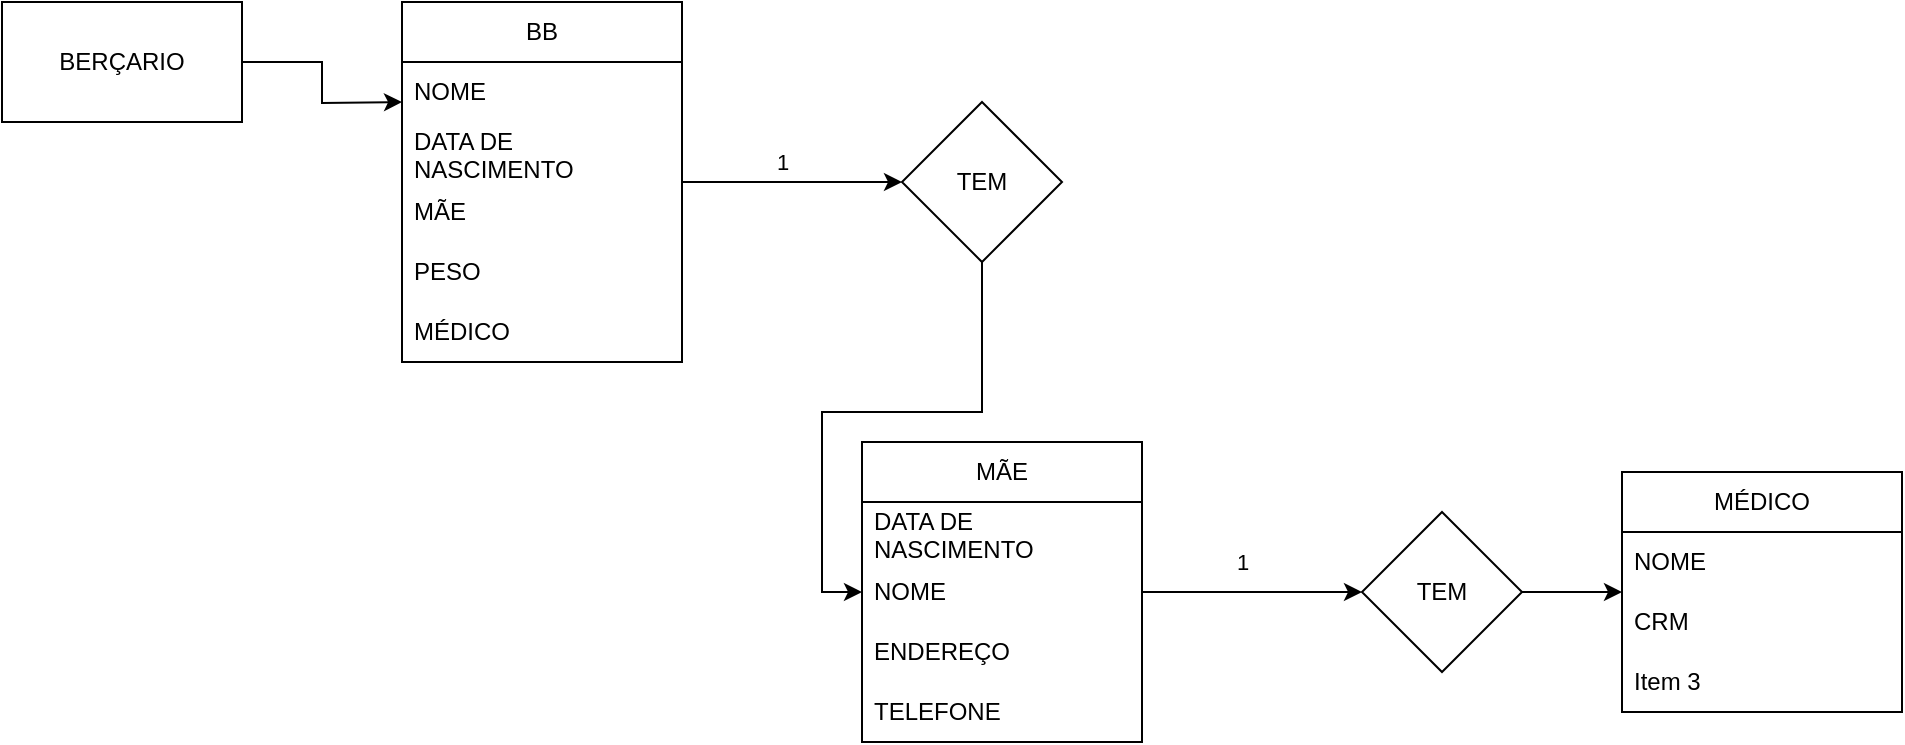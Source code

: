 <mxfile version="21.6.9" type="github">
  <diagram id="R2lEEEUBdFMjLlhIrx00" name="Page-1">
    <mxGraphModel dx="2284" dy="644" grid="1" gridSize="10" guides="1" tooltips="1" connect="1" arrows="1" fold="1" page="1" pageScale="1" pageWidth="850" pageHeight="1100" math="0" shadow="0" extFonts="Permanent Marker^https://fonts.googleapis.com/css?family=Permanent+Marker">
      <root>
        <mxCell id="0" />
        <mxCell id="1" parent="0" />
        <mxCell id="C0YOq0TceAwWxVwA72IL-6" value="" style="edgeStyle=orthogonalEdgeStyle;rounded=0;orthogonalLoop=1;jettySize=auto;html=1;" edge="1" parent="1" source="C0YOq0TceAwWxVwA72IL-1">
          <mxGeometry relative="1" as="geometry">
            <mxPoint x="100" y="100" as="targetPoint" />
          </mxGeometry>
        </mxCell>
        <mxCell id="C0YOq0TceAwWxVwA72IL-1" value="BERÇARIO" style="rounded=0;whiteSpace=wrap;html=1;" vertex="1" parent="1">
          <mxGeometry x="-100" y="50" width="120" height="60" as="geometry" />
        </mxCell>
        <mxCell id="C0YOq0TceAwWxVwA72IL-38" value="1" style="edgeStyle=orthogonalEdgeStyle;rounded=0;orthogonalLoop=1;jettySize=auto;html=1;" edge="1" parent="1" source="C0YOq0TceAwWxVwA72IL-8" target="C0YOq0TceAwWxVwA72IL-17">
          <mxGeometry x="-0.091" y="10" relative="1" as="geometry">
            <mxPoint as="offset" />
          </mxGeometry>
        </mxCell>
        <mxCell id="C0YOq0TceAwWxVwA72IL-8" value="BB" style="swimlane;fontStyle=0;childLayout=stackLayout;horizontal=1;startSize=30;horizontalStack=0;resizeParent=1;resizeParentMax=0;resizeLast=0;collapsible=1;marginBottom=0;whiteSpace=wrap;html=1;" vertex="1" parent="1">
          <mxGeometry x="100" y="50" width="140" height="180" as="geometry" />
        </mxCell>
        <mxCell id="C0YOq0TceAwWxVwA72IL-10" value="NOME" style="text;strokeColor=none;fillColor=none;align=left;verticalAlign=middle;spacingLeft=4;spacingRight=4;overflow=hidden;points=[[0,0.5],[1,0.5]];portConstraint=eastwest;rotatable=0;whiteSpace=wrap;html=1;" vertex="1" parent="C0YOq0TceAwWxVwA72IL-8">
          <mxGeometry y="30" width="140" height="30" as="geometry" />
        </mxCell>
        <mxCell id="C0YOq0TceAwWxVwA72IL-14" value="DATA DE NASCIMENTO" style="text;strokeColor=none;fillColor=none;align=left;verticalAlign=middle;spacingLeft=4;spacingRight=4;overflow=hidden;points=[[0,0.5],[1,0.5]];portConstraint=eastwest;rotatable=0;whiteSpace=wrap;html=1;" vertex="1" parent="C0YOq0TceAwWxVwA72IL-8">
          <mxGeometry y="60" width="140" height="30" as="geometry" />
        </mxCell>
        <mxCell id="C0YOq0TceAwWxVwA72IL-11" value="MÃE" style="text;strokeColor=none;fillColor=none;align=left;verticalAlign=middle;spacingLeft=4;spacingRight=4;overflow=hidden;points=[[0,0.5],[1,0.5]];portConstraint=eastwest;rotatable=0;whiteSpace=wrap;html=1;" vertex="1" parent="C0YOq0TceAwWxVwA72IL-8">
          <mxGeometry y="90" width="140" height="30" as="geometry" />
        </mxCell>
        <mxCell id="C0YOq0TceAwWxVwA72IL-13" value="PESO" style="text;strokeColor=none;fillColor=none;align=left;verticalAlign=middle;spacingLeft=4;spacingRight=4;overflow=hidden;points=[[0,0.5],[1,0.5]];portConstraint=eastwest;rotatable=0;whiteSpace=wrap;html=1;" vertex="1" parent="C0YOq0TceAwWxVwA72IL-8">
          <mxGeometry y="120" width="140" height="30" as="geometry" />
        </mxCell>
        <mxCell id="C0YOq0TceAwWxVwA72IL-15" value="MÉDICO" style="text;strokeColor=none;fillColor=none;align=left;verticalAlign=middle;spacingLeft=4;spacingRight=4;overflow=hidden;points=[[0,0.5],[1,0.5]];portConstraint=eastwest;rotatable=0;whiteSpace=wrap;html=1;" vertex="1" parent="C0YOq0TceAwWxVwA72IL-8">
          <mxGeometry y="150" width="140" height="30" as="geometry" />
        </mxCell>
        <mxCell id="C0YOq0TceAwWxVwA72IL-27" value="" style="edgeStyle=orthogonalEdgeStyle;rounded=0;orthogonalLoop=1;jettySize=auto;html=1;" edge="1" parent="1" source="C0YOq0TceAwWxVwA72IL-17" target="C0YOq0TceAwWxVwA72IL-25">
          <mxGeometry relative="1" as="geometry" />
        </mxCell>
        <mxCell id="C0YOq0TceAwWxVwA72IL-17" value="TEM" style="rhombus;whiteSpace=wrap;html=1;fontStyle=0;startSize=30;" vertex="1" parent="1">
          <mxGeometry x="350" y="100" width="80" height="80" as="geometry" />
        </mxCell>
        <mxCell id="C0YOq0TceAwWxVwA72IL-31" value="1" style="edgeStyle=orthogonalEdgeStyle;rounded=0;orthogonalLoop=1;jettySize=auto;html=1;" edge="1" parent="1" source="C0YOq0TceAwWxVwA72IL-23" target="C0YOq0TceAwWxVwA72IL-30">
          <mxGeometry x="-0.091" y="15" relative="1" as="geometry">
            <mxPoint as="offset" />
          </mxGeometry>
        </mxCell>
        <mxCell id="C0YOq0TceAwWxVwA72IL-23" value="MÃE" style="swimlane;fontStyle=0;childLayout=stackLayout;horizontal=1;startSize=30;horizontalStack=0;resizeParent=1;resizeParentMax=0;resizeLast=0;collapsible=1;marginBottom=0;whiteSpace=wrap;html=1;" vertex="1" parent="1">
          <mxGeometry x="330" y="270" width="140" height="150" as="geometry" />
        </mxCell>
        <mxCell id="C0YOq0TceAwWxVwA72IL-24" value="DATA DE NASCIMENTO" style="text;strokeColor=none;fillColor=none;align=left;verticalAlign=middle;spacingLeft=4;spacingRight=4;overflow=hidden;points=[[0,0.5],[1,0.5]];portConstraint=eastwest;rotatable=0;whiteSpace=wrap;html=1;" vertex="1" parent="C0YOq0TceAwWxVwA72IL-23">
          <mxGeometry y="30" width="140" height="30" as="geometry" />
        </mxCell>
        <mxCell id="C0YOq0TceAwWxVwA72IL-25" value="NOME" style="text;strokeColor=none;fillColor=none;align=left;verticalAlign=middle;spacingLeft=4;spacingRight=4;overflow=hidden;points=[[0,0.5],[1,0.5]];portConstraint=eastwest;rotatable=0;whiteSpace=wrap;html=1;" vertex="1" parent="C0YOq0TceAwWxVwA72IL-23">
          <mxGeometry y="60" width="140" height="30" as="geometry" />
        </mxCell>
        <mxCell id="C0YOq0TceAwWxVwA72IL-26" value="ENDEREÇO" style="text;strokeColor=none;fillColor=none;align=left;verticalAlign=middle;spacingLeft=4;spacingRight=4;overflow=hidden;points=[[0,0.5],[1,0.5]];portConstraint=eastwest;rotatable=0;whiteSpace=wrap;html=1;" vertex="1" parent="C0YOq0TceAwWxVwA72IL-23">
          <mxGeometry y="90" width="140" height="30" as="geometry" />
        </mxCell>
        <mxCell id="C0YOq0TceAwWxVwA72IL-28" value="TELEFONE" style="text;strokeColor=none;fillColor=none;align=left;verticalAlign=middle;spacingLeft=4;spacingRight=4;overflow=hidden;points=[[0,0.5],[1,0.5]];portConstraint=eastwest;rotatable=0;whiteSpace=wrap;html=1;" vertex="1" parent="C0YOq0TceAwWxVwA72IL-23">
          <mxGeometry y="120" width="140" height="30" as="geometry" />
        </mxCell>
        <mxCell id="C0YOq0TceAwWxVwA72IL-33" value="" style="edgeStyle=orthogonalEdgeStyle;rounded=0;orthogonalLoop=1;jettySize=auto;html=1;" edge="1" parent="1" source="C0YOq0TceAwWxVwA72IL-30" target="C0YOq0TceAwWxVwA72IL-34">
          <mxGeometry relative="1" as="geometry">
            <mxPoint x="780" y="345" as="targetPoint" />
          </mxGeometry>
        </mxCell>
        <mxCell id="C0YOq0TceAwWxVwA72IL-30" value="TEM" style="rhombus;whiteSpace=wrap;html=1;fontStyle=0;startSize=30;" vertex="1" parent="1">
          <mxGeometry x="580" y="305" width="80" height="80" as="geometry" />
        </mxCell>
        <mxCell id="C0YOq0TceAwWxVwA72IL-34" value="MÉDICO" style="swimlane;fontStyle=0;childLayout=stackLayout;horizontal=1;startSize=30;horizontalStack=0;resizeParent=1;resizeParentMax=0;resizeLast=0;collapsible=1;marginBottom=0;whiteSpace=wrap;html=1;" vertex="1" parent="1">
          <mxGeometry x="710" y="285" width="140" height="120" as="geometry" />
        </mxCell>
        <mxCell id="C0YOq0TceAwWxVwA72IL-35" value="NOME" style="text;strokeColor=none;fillColor=none;align=left;verticalAlign=middle;spacingLeft=4;spacingRight=4;overflow=hidden;points=[[0,0.5],[1,0.5]];portConstraint=eastwest;rotatable=0;whiteSpace=wrap;html=1;" vertex="1" parent="C0YOq0TceAwWxVwA72IL-34">
          <mxGeometry y="30" width="140" height="30" as="geometry" />
        </mxCell>
        <mxCell id="C0YOq0TceAwWxVwA72IL-36" value="CRM" style="text;strokeColor=none;fillColor=none;align=left;verticalAlign=middle;spacingLeft=4;spacingRight=4;overflow=hidden;points=[[0,0.5],[1,0.5]];portConstraint=eastwest;rotatable=0;whiteSpace=wrap;html=1;" vertex="1" parent="C0YOq0TceAwWxVwA72IL-34">
          <mxGeometry y="60" width="140" height="30" as="geometry" />
        </mxCell>
        <mxCell id="C0YOq0TceAwWxVwA72IL-37" value="Item 3" style="text;strokeColor=none;fillColor=none;align=left;verticalAlign=middle;spacingLeft=4;spacingRight=4;overflow=hidden;points=[[0,0.5],[1,0.5]];portConstraint=eastwest;rotatable=0;whiteSpace=wrap;html=1;" vertex="1" parent="C0YOq0TceAwWxVwA72IL-34">
          <mxGeometry y="90" width="140" height="30" as="geometry" />
        </mxCell>
      </root>
    </mxGraphModel>
  </diagram>
</mxfile>

